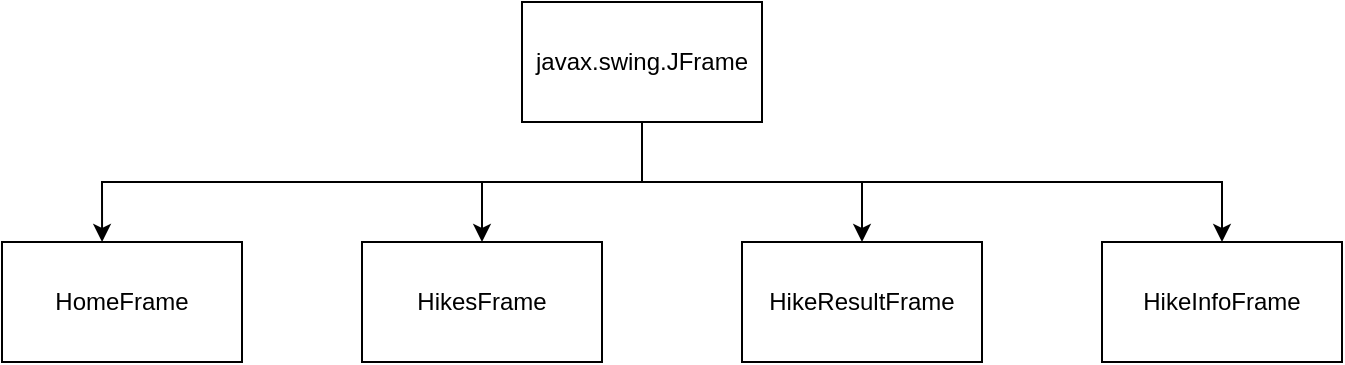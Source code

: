 <mxfile version="14.4.8" type="device"><diagram id="MHgB4tJMng1tPJUbIYKp" name="Page-1"><mxGraphModel dx="1554" dy="720" grid="1" gridSize="10" guides="1" tooltips="1" connect="1" arrows="1" fold="1" page="1" pageScale="1" pageWidth="850" pageHeight="1100" math="0" shadow="0"><root><mxCell id="0"/><mxCell id="1" parent="0"/><mxCell id="UYcAadw_s2m9yIFT5YWh-6" style="edgeStyle=orthogonalEdgeStyle;rounded=0;orthogonalLoop=1;jettySize=auto;html=1;exitX=0.5;exitY=1;exitDx=0;exitDy=0;entryX=0.5;entryY=0;entryDx=0;entryDy=0;" edge="1" parent="1" source="UYcAadw_s2m9yIFT5YWh-1" target="UYcAadw_s2m9yIFT5YWh-5"><mxGeometry relative="1" as="geometry"/></mxCell><mxCell id="UYcAadw_s2m9yIFT5YWh-7" style="edgeStyle=orthogonalEdgeStyle;rounded=0;orthogonalLoop=1;jettySize=auto;html=1;exitX=0.5;exitY=1;exitDx=0;exitDy=0;entryX=0.417;entryY=0;entryDx=0;entryDy=0;entryPerimeter=0;" edge="1" parent="1" source="UYcAadw_s2m9yIFT5YWh-1" target="UYcAadw_s2m9yIFT5YWh-2"><mxGeometry relative="1" as="geometry"/></mxCell><mxCell id="UYcAadw_s2m9yIFT5YWh-8" style="edgeStyle=orthogonalEdgeStyle;rounded=0;orthogonalLoop=1;jettySize=auto;html=1;exitX=0.5;exitY=1;exitDx=0;exitDy=0;entryX=0.5;entryY=0;entryDx=0;entryDy=0;" edge="1" parent="1" source="UYcAadw_s2m9yIFT5YWh-1" target="UYcAadw_s2m9yIFT5YWh-3"><mxGeometry relative="1" as="geometry"/></mxCell><mxCell id="UYcAadw_s2m9yIFT5YWh-9" style="edgeStyle=orthogonalEdgeStyle;rounded=0;orthogonalLoop=1;jettySize=auto;html=1;exitX=0.5;exitY=1;exitDx=0;exitDy=0;entryX=0.5;entryY=0;entryDx=0;entryDy=0;" edge="1" parent="1" source="UYcAadw_s2m9yIFT5YWh-1" target="UYcAadw_s2m9yIFT5YWh-4"><mxGeometry relative="1" as="geometry"/></mxCell><mxCell id="UYcAadw_s2m9yIFT5YWh-1" value="javax.swing.JFrame" style="rounded=0;whiteSpace=wrap;html=1;" vertex="1" parent="1"><mxGeometry x="340" y="120" width="120" height="60" as="geometry"/></mxCell><mxCell id="UYcAadw_s2m9yIFT5YWh-2" value="HomeFrame" style="rounded=0;whiteSpace=wrap;html=1;" vertex="1" parent="1"><mxGeometry x="80" y="240" width="120" height="60" as="geometry"/></mxCell><mxCell id="UYcAadw_s2m9yIFT5YWh-3" value="HikesFrame" style="rounded=0;whiteSpace=wrap;html=1;" vertex="1" parent="1"><mxGeometry x="260" y="240" width="120" height="60" as="geometry"/></mxCell><mxCell id="UYcAadw_s2m9yIFT5YWh-4" value="HikeResultFrame" style="rounded=0;whiteSpace=wrap;html=1;" vertex="1" parent="1"><mxGeometry x="450" y="240" width="120" height="60" as="geometry"/></mxCell><mxCell id="UYcAadw_s2m9yIFT5YWh-5" value="HikeInfoFrame" style="rounded=0;whiteSpace=wrap;html=1;" vertex="1" parent="1"><mxGeometry x="630" y="240" width="120" height="60" as="geometry"/></mxCell></root></mxGraphModel></diagram></mxfile>